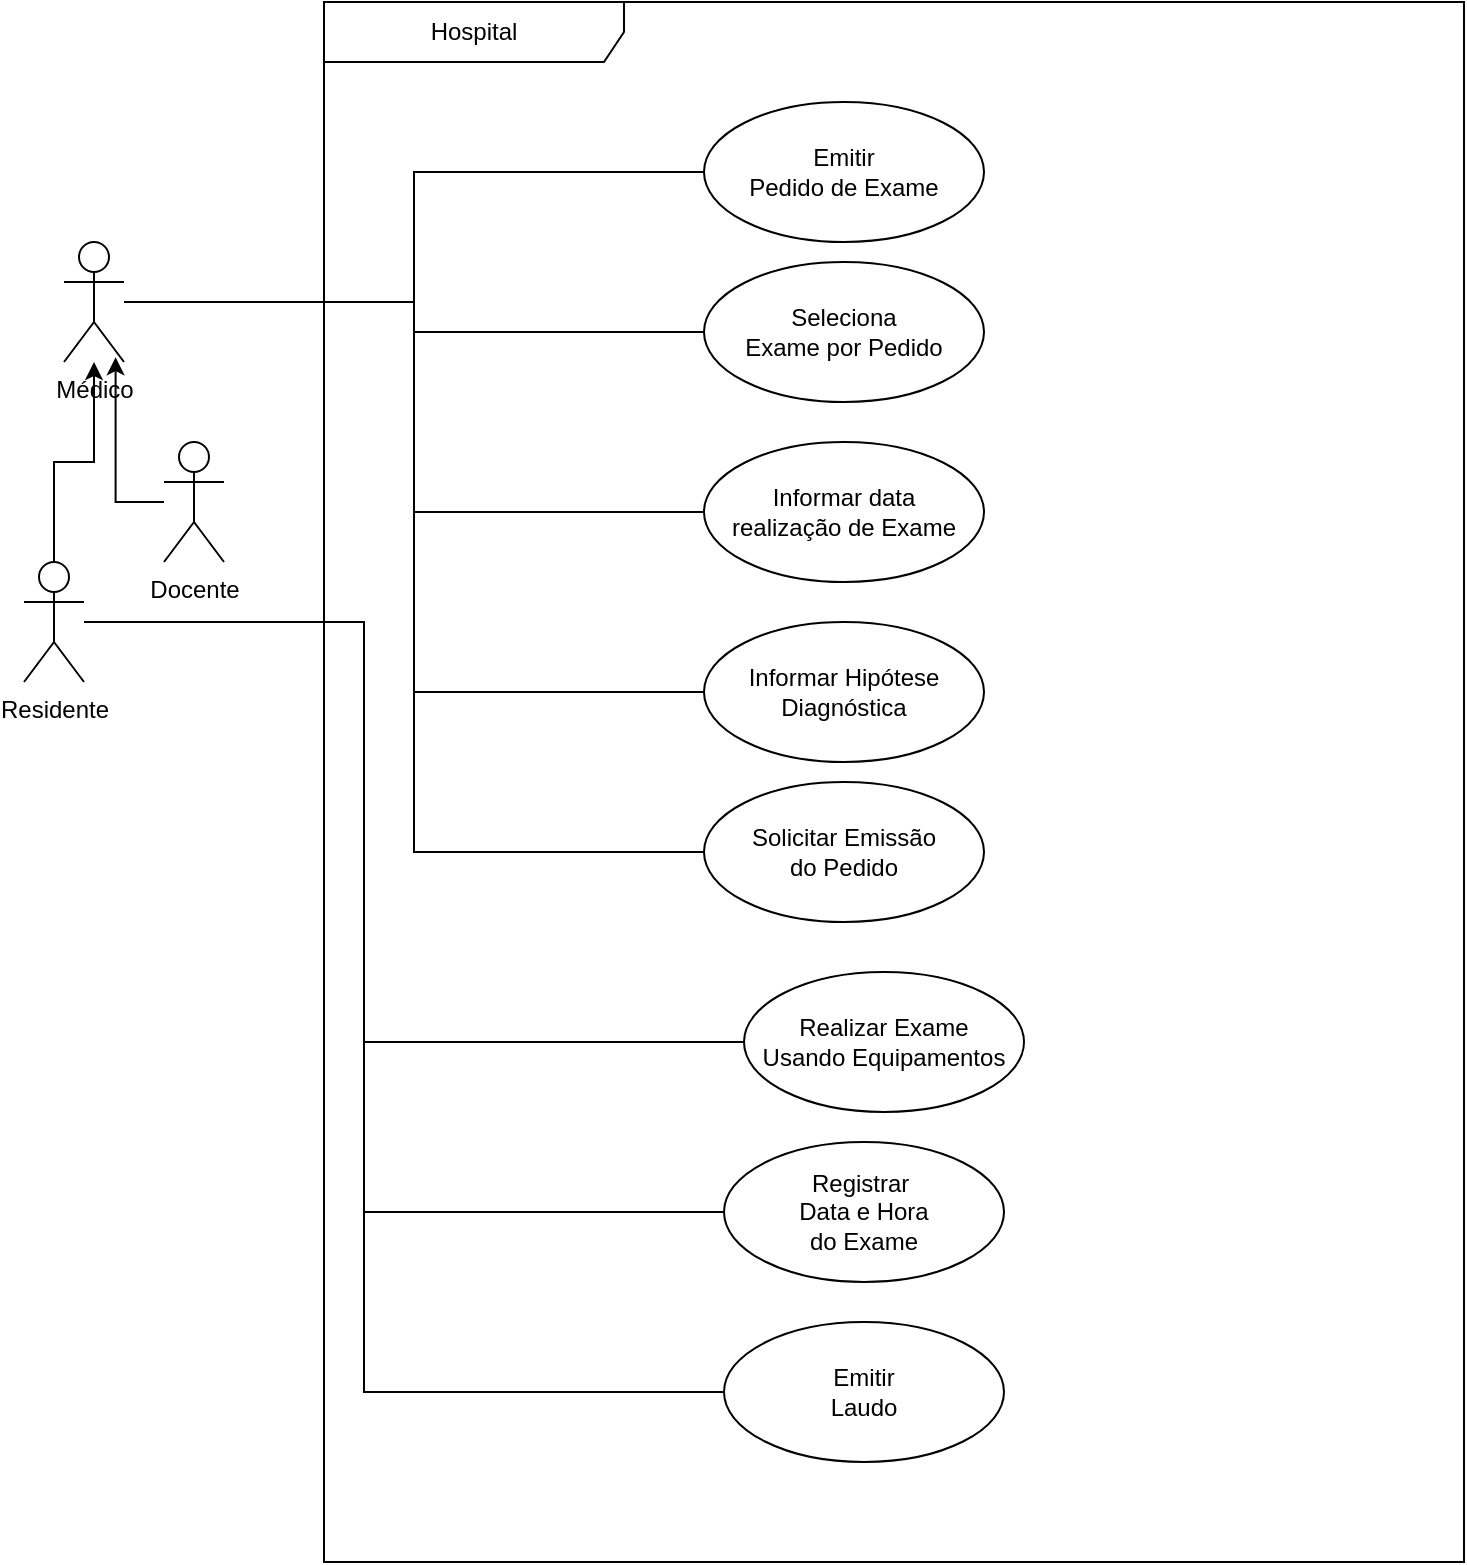 <mxfile version="24.2.5" type="device">
  <diagram name="Página-1" id="QGKdlcUnrCbvAT6spSQn">
    <mxGraphModel dx="1434" dy="790" grid="1" gridSize="10" guides="1" tooltips="1" connect="1" arrows="1" fold="1" page="1" pageScale="1" pageWidth="827" pageHeight="1169" math="0" shadow="0">
      <root>
        <mxCell id="0" />
        <mxCell id="1" parent="0" />
        <mxCell id="1nGQgdaH4Wxczpo5hAqR-1" value="Hospital" style="shape=umlFrame;whiteSpace=wrap;html=1;pointerEvents=0;width=150;height=30;" vertex="1" parent="1">
          <mxGeometry x="200" y="30" width="570" height="780" as="geometry" />
        </mxCell>
        <mxCell id="1nGQgdaH4Wxczpo5hAqR-8" style="edgeStyle=orthogonalEdgeStyle;rounded=0;orthogonalLoop=1;jettySize=auto;html=1;entryX=0;entryY=0.5;entryDx=0;entryDy=0;endArrow=none;endFill=0;" edge="1" parent="1" source="1nGQgdaH4Wxczpo5hAqR-2" target="1nGQgdaH4Wxczpo5hAqR-7">
          <mxGeometry relative="1" as="geometry" />
        </mxCell>
        <mxCell id="1nGQgdaH4Wxczpo5hAqR-19" style="edgeStyle=orthogonalEdgeStyle;rounded=0;orthogonalLoop=1;jettySize=auto;html=1;endArrow=none;endFill=0;" edge="1" parent="1" source="1nGQgdaH4Wxczpo5hAqR-2" target="1nGQgdaH4Wxczpo5hAqR-9">
          <mxGeometry relative="1" as="geometry" />
        </mxCell>
        <mxCell id="1nGQgdaH4Wxczpo5hAqR-20" style="edgeStyle=orthogonalEdgeStyle;rounded=0;orthogonalLoop=1;jettySize=auto;html=1;entryX=0;entryY=0.5;entryDx=0;entryDy=0;endArrow=none;endFill=0;" edge="1" parent="1" source="1nGQgdaH4Wxczpo5hAqR-2" target="1nGQgdaH4Wxczpo5hAqR-10">
          <mxGeometry relative="1" as="geometry" />
        </mxCell>
        <mxCell id="1nGQgdaH4Wxczpo5hAqR-21" style="edgeStyle=orthogonalEdgeStyle;rounded=0;orthogonalLoop=1;jettySize=auto;html=1;entryX=0;entryY=0.5;entryDx=0;entryDy=0;endArrow=none;endFill=0;" edge="1" parent="1" source="1nGQgdaH4Wxczpo5hAqR-2" target="1nGQgdaH4Wxczpo5hAqR-11">
          <mxGeometry relative="1" as="geometry" />
        </mxCell>
        <mxCell id="1nGQgdaH4Wxczpo5hAqR-22" style="edgeStyle=orthogonalEdgeStyle;rounded=0;orthogonalLoop=1;jettySize=auto;html=1;entryX=0;entryY=0.5;entryDx=0;entryDy=0;endArrow=none;endFill=0;" edge="1" parent="1" source="1nGQgdaH4Wxczpo5hAqR-2" target="1nGQgdaH4Wxczpo5hAqR-12">
          <mxGeometry relative="1" as="geometry" />
        </mxCell>
        <mxCell id="1nGQgdaH4Wxczpo5hAqR-2" value="Médico" style="shape=umlActor;verticalLabelPosition=bottom;verticalAlign=top;html=1;" vertex="1" parent="1">
          <mxGeometry x="70" y="150" width="30" height="60" as="geometry" />
        </mxCell>
        <mxCell id="1nGQgdaH4Wxczpo5hAqR-5" style="edgeStyle=orthogonalEdgeStyle;rounded=0;orthogonalLoop=1;jettySize=auto;html=1;" edge="1" parent="1" source="1nGQgdaH4Wxczpo5hAqR-3" target="1nGQgdaH4Wxczpo5hAqR-2">
          <mxGeometry relative="1" as="geometry" />
        </mxCell>
        <mxCell id="1nGQgdaH4Wxczpo5hAqR-16" style="edgeStyle=orthogonalEdgeStyle;rounded=0;orthogonalLoop=1;jettySize=auto;html=1;entryX=0;entryY=0.5;entryDx=0;entryDy=0;endArrow=none;endFill=0;" edge="1" parent="1" source="1nGQgdaH4Wxczpo5hAqR-3" target="1nGQgdaH4Wxczpo5hAqR-13">
          <mxGeometry relative="1" as="geometry">
            <Array as="points">
              <mxPoint x="220" y="340" />
              <mxPoint x="220" y="550" />
            </Array>
          </mxGeometry>
        </mxCell>
        <mxCell id="1nGQgdaH4Wxczpo5hAqR-17" style="edgeStyle=orthogonalEdgeStyle;rounded=0;orthogonalLoop=1;jettySize=auto;html=1;entryX=0;entryY=0.5;entryDx=0;entryDy=0;endArrow=none;endFill=0;" edge="1" parent="1" source="1nGQgdaH4Wxczpo5hAqR-3" target="1nGQgdaH4Wxczpo5hAqR-14">
          <mxGeometry relative="1" as="geometry">
            <Array as="points">
              <mxPoint x="220" y="340" />
              <mxPoint x="220" y="635" />
            </Array>
          </mxGeometry>
        </mxCell>
        <mxCell id="1nGQgdaH4Wxczpo5hAqR-18" style="edgeStyle=orthogonalEdgeStyle;rounded=0;orthogonalLoop=1;jettySize=auto;html=1;entryX=0;entryY=0.5;entryDx=0;entryDy=0;endArrow=none;endFill=0;" edge="1" parent="1" source="1nGQgdaH4Wxczpo5hAqR-3" target="1nGQgdaH4Wxczpo5hAqR-15">
          <mxGeometry relative="1" as="geometry">
            <Array as="points">
              <mxPoint x="220" y="340" />
              <mxPoint x="220" y="725" />
            </Array>
          </mxGeometry>
        </mxCell>
        <mxCell id="1nGQgdaH4Wxczpo5hAqR-3" value="Residente" style="shape=umlActor;verticalLabelPosition=bottom;verticalAlign=top;html=1;" vertex="1" parent="1">
          <mxGeometry x="50" y="310" width="30" height="60" as="geometry" />
        </mxCell>
        <mxCell id="1nGQgdaH4Wxczpo5hAqR-4" value="Docente" style="shape=umlActor;verticalLabelPosition=bottom;verticalAlign=top;html=1;" vertex="1" parent="1">
          <mxGeometry x="120" y="250" width="30" height="60" as="geometry" />
        </mxCell>
        <mxCell id="1nGQgdaH4Wxczpo5hAqR-6" style="edgeStyle=orthogonalEdgeStyle;rounded=0;orthogonalLoop=1;jettySize=auto;html=1;entryX=0.86;entryY=0.96;entryDx=0;entryDy=0;entryPerimeter=0;" edge="1" parent="1" source="1nGQgdaH4Wxczpo5hAqR-4" target="1nGQgdaH4Wxczpo5hAqR-2">
          <mxGeometry relative="1" as="geometry" />
        </mxCell>
        <mxCell id="1nGQgdaH4Wxczpo5hAqR-7" value="Emitir&lt;div&gt;Pedido de Exame&lt;/div&gt;" style="ellipse;whiteSpace=wrap;html=1;" vertex="1" parent="1">
          <mxGeometry x="390" y="80" width="140" height="70" as="geometry" />
        </mxCell>
        <mxCell id="1nGQgdaH4Wxczpo5hAqR-9" value="Seleciona&lt;div&gt;Exame por Pedido&lt;/div&gt;" style="ellipse;whiteSpace=wrap;html=1;" vertex="1" parent="1">
          <mxGeometry x="390" y="160" width="140" height="70" as="geometry" />
        </mxCell>
        <mxCell id="1nGQgdaH4Wxczpo5hAqR-10" value="Informar data&lt;div&gt;realização de Exame&lt;/div&gt;" style="ellipse;whiteSpace=wrap;html=1;" vertex="1" parent="1">
          <mxGeometry x="390" y="250" width="140" height="70" as="geometry" />
        </mxCell>
        <mxCell id="1nGQgdaH4Wxczpo5hAqR-11" value="Informar Hipótese&lt;div&gt;Diagnóstica&lt;/div&gt;" style="ellipse;whiteSpace=wrap;html=1;" vertex="1" parent="1">
          <mxGeometry x="390" y="340" width="140" height="70" as="geometry" />
        </mxCell>
        <mxCell id="1nGQgdaH4Wxczpo5hAqR-12" value="Solicitar Emissão&lt;div&gt;do Pedido&lt;/div&gt;" style="ellipse;whiteSpace=wrap;html=1;" vertex="1" parent="1">
          <mxGeometry x="390" y="420" width="140" height="70" as="geometry" />
        </mxCell>
        <mxCell id="1nGQgdaH4Wxczpo5hAqR-13" value="Realizar Exame&lt;div&gt;Usando Equipamentos&lt;/div&gt;" style="ellipse;whiteSpace=wrap;html=1;" vertex="1" parent="1">
          <mxGeometry x="410" y="515" width="140" height="70" as="geometry" />
        </mxCell>
        <mxCell id="1nGQgdaH4Wxczpo5hAqR-14" value="Registrar&amp;nbsp;&lt;div&gt;Data e Hora&lt;/div&gt;&lt;div&gt;do Exame&lt;/div&gt;" style="ellipse;whiteSpace=wrap;html=1;" vertex="1" parent="1">
          <mxGeometry x="400" y="600" width="140" height="70" as="geometry" />
        </mxCell>
        <mxCell id="1nGQgdaH4Wxczpo5hAqR-15" value="Emitir&lt;div&gt;Laudo&lt;/div&gt;" style="ellipse;whiteSpace=wrap;html=1;" vertex="1" parent="1">
          <mxGeometry x="400" y="690" width="140" height="70" as="geometry" />
        </mxCell>
      </root>
    </mxGraphModel>
  </diagram>
</mxfile>
